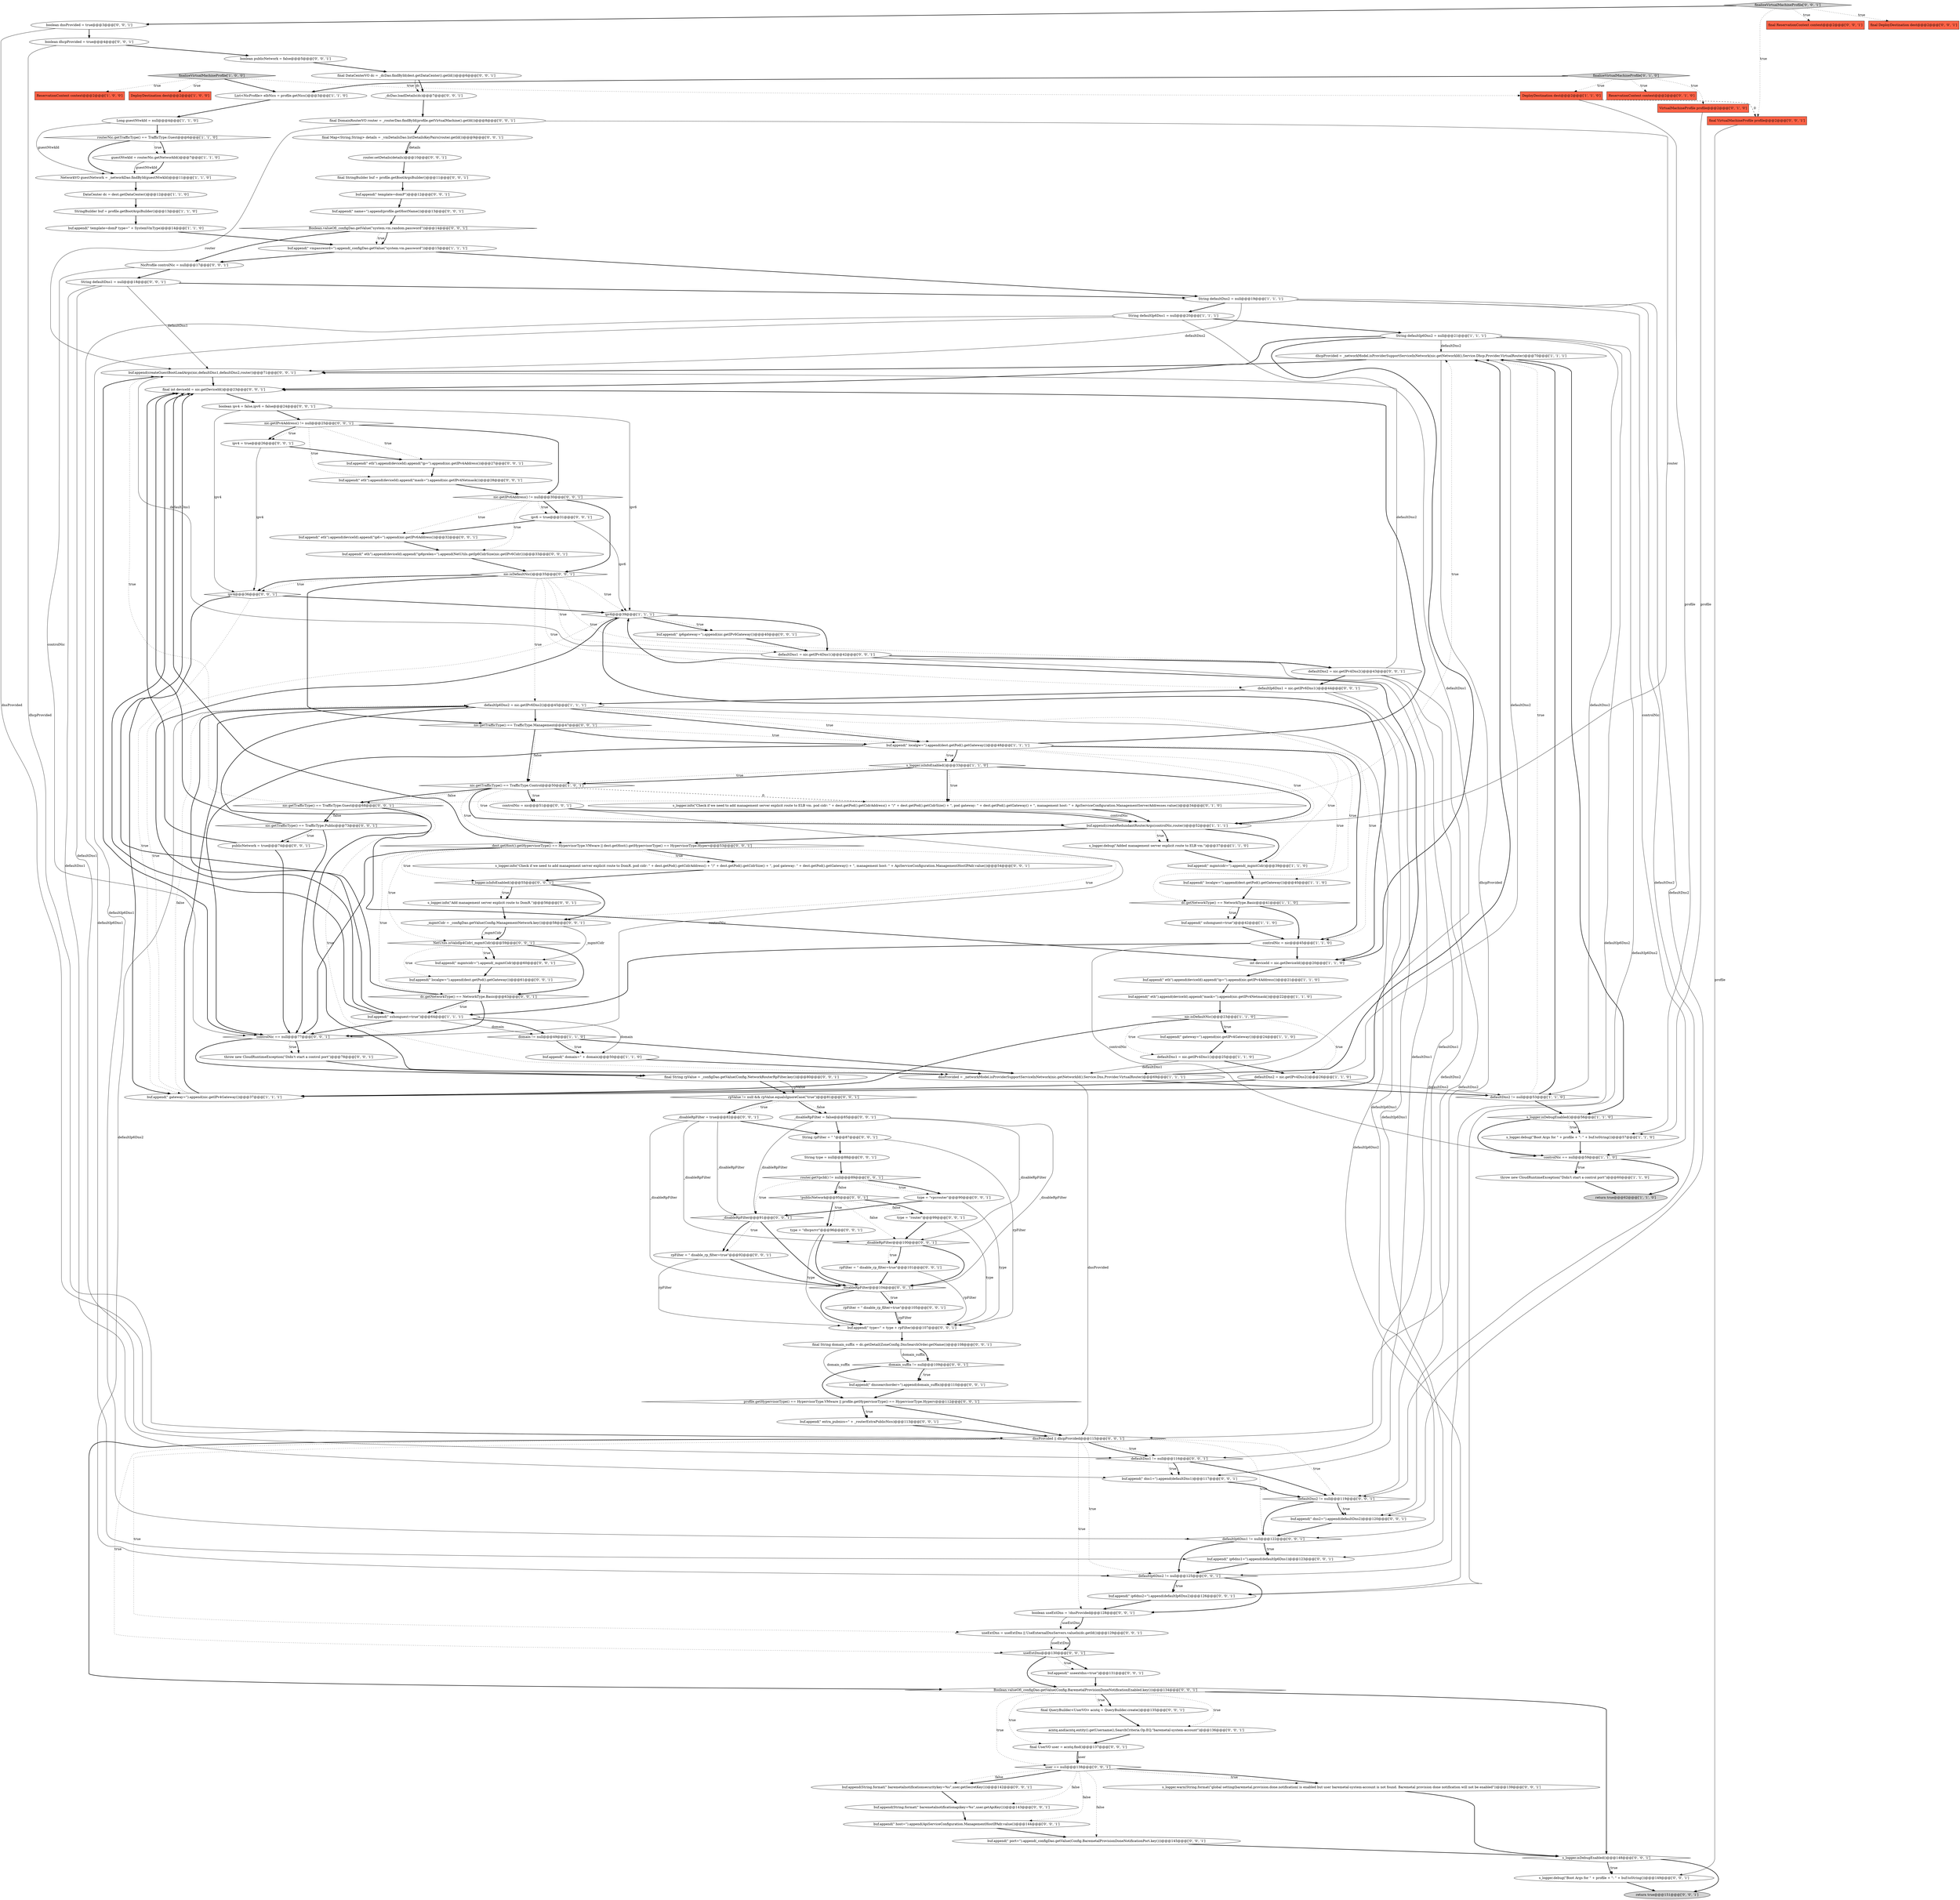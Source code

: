 digraph {
43 [style = filled, label = "StringBuilder buf = profile.getBootArgsBuilder()@@@13@@@['1', '1', '0']", fillcolor = white, shape = ellipse image = "AAA0AAABBB1BBB"];
67 [style = filled, label = "controlNic == null@@@77@@@['0', '0', '1']", fillcolor = white, shape = diamond image = "AAA0AAABBB3BBB"];
135 [style = filled, label = "useExtDns = useExtDns || UseExternalDnsServers.valueIn(dc.getId())@@@129@@@['0', '0', '1']", fillcolor = white, shape = ellipse image = "AAA0AAABBB3BBB"];
113 [style = filled, label = "boolean dnsProvided = true@@@3@@@['0', '0', '1']", fillcolor = white, shape = ellipse image = "AAA0AAABBB3BBB"];
72 [style = filled, label = "publicNetwork = true@@@74@@@['0', '0', '1']", fillcolor = white, shape = ellipse image = "AAA0AAABBB3BBB"];
51 [style = filled, label = "buf.append(String.format(\" baremetalnotificationapikey=%s\",user.getApiKey()))@@@143@@@['0', '0', '1']", fillcolor = white, shape = ellipse image = "AAA0AAABBB3BBB"];
15 [style = filled, label = "defaultDns2 = nic.getIPv4Dns2()@@@26@@@['1', '1', '0']", fillcolor = white, shape = ellipse image = "AAA0AAABBB1BBB"];
53 [style = filled, label = "buf.append(\" eth\").append(deviceId).append(\"ip=\").append(nic.getIPv4Address())@@@27@@@['0', '0', '1']", fillcolor = white, shape = ellipse image = "AAA0AAABBB3BBB"];
25 [style = filled, label = "buf.append(\" eth\").append(deviceId).append(\"ip=\").append(nic.getIPv4Address())@@@21@@@['1', '1', '0']", fillcolor = white, shape = ellipse image = "AAA0AAABBB1BBB"];
108 [style = filled, label = "final DomainRouterVO router = _routerDao.findById(profile.getVirtualMachine().getId())@@@8@@@['0', '0', '1']", fillcolor = white, shape = ellipse image = "AAA0AAABBB3BBB"];
120 [style = filled, label = "rpValue != null && rpValue.equalsIgnoreCase(\"true\")@@@81@@@['0', '0', '1']", fillcolor = white, shape = diamond image = "AAA0AAABBB3BBB"];
3 [style = filled, label = "routerNic.getTrafficType() == TrafficType.Guest@@@6@@@['1', '1', '0']", fillcolor = white, shape = diamond image = "AAA0AAABBB1BBB"];
111 [style = filled, label = "s_logger.info(\"Add management server explicit route to DomR.\")@@@56@@@['0', '0', '1']", fillcolor = white, shape = ellipse image = "AAA0AAABBB3BBB"];
21 [style = filled, label = "defaultDns1 = nic.getIPv4Dns1()@@@25@@@['1', '1', '0']", fillcolor = white, shape = ellipse image = "AAA0AAABBB1BBB"];
13 [style = filled, label = "controlNic = nic@@@45@@@['1', '1', '0']", fillcolor = white, shape = ellipse image = "AAA0AAABBB1BBB"];
110 [style = filled, label = "defaultIp6Dns1 != null@@@122@@@['0', '0', '1']", fillcolor = white, shape = diamond image = "AAA0AAABBB3BBB"];
142 [style = filled, label = "rpFilter = \" disable_rp_filter=true\"@@@101@@@['0', '0', '1']", fillcolor = white, shape = ellipse image = "AAA0AAABBB3BBB"];
91 [style = filled, label = "boolean useExtDns = !dnsProvided@@@128@@@['0', '0', '1']", fillcolor = white, shape = ellipse image = "AAA0AAABBB3BBB"];
128 [style = filled, label = "s_logger.info(\"Check if we need to add management server explicit route to DomR. pod cidr: \" + dest.getPod().getCidrAddress() + \"/\" + dest.getPod().getCidrSize() + \", pod gateway: \" + dest.getPod().getGateway() + \", management host: \" + ApiServiceConfiguration.ManagementHostIPAdr.value())@@@54@@@['0', '0', '1']", fillcolor = white, shape = ellipse image = "AAA0AAABBB3BBB"];
55 [style = filled, label = "buf.append(\" dns1=\").append(defaultDns1)@@@117@@@['0', '0', '1']", fillcolor = white, shape = ellipse image = "AAA0AAABBB3BBB"];
144 [style = filled, label = "buf.append(\" extra_pubnics=\" + _routerExtraPublicNics)@@@113@@@['0', '0', '1']", fillcolor = white, shape = ellipse image = "AAA0AAABBB3BBB"];
23 [style = filled, label = "s_logger.isInfoEnabled()@@@33@@@['1', '1', '0']", fillcolor = white, shape = diamond image = "AAA0AAABBB1BBB"];
70 [style = filled, label = "domain_suffix != null@@@109@@@['0', '0', '1']", fillcolor = white, shape = diamond image = "AAA0AAABBB3BBB"];
41 [style = filled, label = "dhcpProvided = _networkModel.isProviderSupportServiceInNetwork(nic.getNetworkId(),Service.Dhcp,Provider.VirtualRouter)@@@70@@@['1', '1', '1']", fillcolor = white, shape = ellipse image = "AAA0AAABBB1BBB"];
12 [style = filled, label = "return true@@@62@@@['1', '1', '0']", fillcolor = lightgray, shape = ellipse image = "AAA0AAABBB1BBB"];
88 [style = filled, label = "nic.getTrafficType() == TrafficType.Guest@@@68@@@['0', '0', '1']", fillcolor = white, shape = diamond image = "AAA0AAABBB3BBB"];
136 [style = filled, label = "ipv4 = true@@@26@@@['0', '0', '1']", fillcolor = white, shape = ellipse image = "AAA0AAABBB3BBB"];
7 [style = filled, label = "buf.append(\" localgw=\").append(dest.getPod().getGateway())@@@48@@@['1', '1', '1']", fillcolor = white, shape = ellipse image = "AAA0AAABBB1BBB"];
100 [style = filled, label = "buf.append(\" host=\").append(ApiServiceConfiguration.ManagementHostIPAdr.value())@@@144@@@['0', '0', '1']", fillcolor = white, shape = ellipse image = "AAA0AAABBB3BBB"];
104 [style = filled, label = "buf.append(\" eth\").append(deviceId).append(\"ip6prelen=\").append(NetUtils.getIp6CidrSize(nic.getIPv6Cidr()))@@@33@@@['0', '0', '1']", fillcolor = white, shape = ellipse image = "AAA0AAABBB3BBB"];
4 [style = filled, label = "List<NicProfile> elbNics = profile.getNics()@@@3@@@['1', '1', '0']", fillcolor = white, shape = ellipse image = "AAA0AAABBB1BBB"];
2 [style = filled, label = "String defaultIp6Dns1 = null@@@20@@@['1', '1', '1']", fillcolor = white, shape = ellipse image = "AAA0AAABBB1BBB"];
24 [style = filled, label = "buf.append(\" gateway=\").append(nic.getIPv4Gateway())@@@37@@@['1', '1', '1']", fillcolor = white, shape = ellipse image = "AAA0AAABBB1BBB"];
130 [style = filled, label = "ipv6 = true@@@31@@@['0', '0', '1']", fillcolor = white, shape = ellipse image = "AAA0AAABBB3BBB"];
134 [style = filled, label = "final String domain_suffix = dc.getDetail(ZoneConfig.DnsSearchOrder.getName())@@@108@@@['0', '0', '1']", fillcolor = white, shape = ellipse image = "AAA0AAABBB3BBB"];
61 [style = filled, label = "defaultIp6Dns2 != null@@@125@@@['0', '0', '1']", fillcolor = white, shape = diamond image = "AAA0AAABBB3BBB"];
6 [style = filled, label = "ipv6@@@39@@@['1', '1', '1']", fillcolor = white, shape = diamond image = "AAA0AAABBB1BBB"];
117 [style = filled, label = "buf.append(\" ip6dns1=\").append(defaultIp6Dns1)@@@123@@@['0', '0', '1']", fillcolor = white, shape = ellipse image = "AAA0AAABBB3BBB"];
116 [style = filled, label = "_dcDao.loadDetails(dc)@@@7@@@['0', '0', '1']", fillcolor = white, shape = ellipse image = "AAA0AAABBB3BBB"];
62 [style = filled, label = "String rpFilter = \" \"@@@87@@@['0', '0', '1']", fillcolor = white, shape = ellipse image = "AAA0AAABBB3BBB"];
56 [style = filled, label = "boolean ipv4 = false,ipv6 = false@@@24@@@['0', '0', '1']", fillcolor = white, shape = ellipse image = "AAA0AAABBB3BBB"];
20 [style = filled, label = "buf.append(\" domain=\" + domain)@@@50@@@['1', '1', '0']", fillcolor = white, shape = ellipse image = "AAA0AAABBB1BBB"];
1 [style = filled, label = "nic.getTrafficType() == TrafficType.Control@@@50@@@['1', '0', '1']", fillcolor = white, shape = diamond image = "AAA0AAABBB1BBB"];
60 [style = filled, label = "defaultDns1 != null@@@116@@@['0', '0', '1']", fillcolor = white, shape = diamond image = "AAA0AAABBB3BBB"];
145 [style = filled, label = "final UserVO user = acntq.find()@@@137@@@['0', '0', '1']", fillcolor = white, shape = ellipse image = "AAA0AAABBB3BBB"];
132 [style = filled, label = "buf.append(String.format(\" baremetalnotificationsecuritykey=%s\",user.getSecretKey()))@@@142@@@['0', '0', '1']", fillcolor = white, shape = ellipse image = "AAA0AAABBB3BBB"];
33 [style = filled, label = "defaultIp6Dns2 = nic.getIPv6Dns2()@@@45@@@['1', '1', '1']", fillcolor = white, shape = ellipse image = "AAA0AAABBB1BBB"];
9 [style = filled, label = "String defaultIp6Dns2 = null@@@21@@@['1', '1', '1']", fillcolor = white, shape = ellipse image = "AAA0AAABBB1BBB"];
66 [style = filled, label = "_mgmtCidr = _configDao.getValue(Config.ManagementNetwork.key())@@@58@@@['0', '0', '1']", fillcolor = white, shape = ellipse image = "AAA0AAABBB3BBB"];
81 [style = filled, label = "buf.append(\" mgmtcidr=\").append(_mgmtCidr)@@@60@@@['0', '0', '1']", fillcolor = white, shape = ellipse image = "AAA0AAABBB3BBB"];
22 [style = filled, label = "ReservationContext context@@@2@@@['1', '0', '0']", fillcolor = tomato, shape = box image = "AAA0AAABBB1BBB"];
99 [style = filled, label = "defaultDns1 = nic.getIPv4Dns1()@@@42@@@['0', '0', '1']", fillcolor = white, shape = ellipse image = "AAA0AAABBB3BBB"];
96 [style = filled, label = "defaultDns2 = nic.getIPv4Dns2()@@@43@@@['0', '0', '1']", fillcolor = white, shape = ellipse image = "AAA0AAABBB3BBB"];
46 [style = filled, label = "buf.append(\" sshonguest=true\")@@@42@@@['1', '1', '0']", fillcolor = white, shape = ellipse image = "AAA0AAABBB1BBB"];
102 [style = filled, label = "nic.getTrafficType() == TrafficType.Management@@@47@@@['0', '0', '1']", fillcolor = white, shape = diamond image = "AAA0AAABBB3BBB"];
37 [style = filled, label = "buf.append(\" sshonguest=true\")@@@64@@@['1', '1', '1']", fillcolor = white, shape = ellipse image = "AAA0AAABBB1BBB"];
31 [style = filled, label = "buf.append(createRedundantRouterArgs(controlNic,router))@@@52@@@['1', '1', '1']", fillcolor = white, shape = ellipse image = "AAA0AAABBB1BBB"];
119 [style = filled, label = "buf.append(\" localgw=\").append(dest.getPod().getGateway())@@@61@@@['0', '0', '1']", fillcolor = white, shape = ellipse image = "AAA0AAABBB3BBB"];
90 [style = filled, label = "type = \"vpcrouter\"@@@90@@@['0', '0', '1']", fillcolor = white, shape = ellipse image = "AAA0AAABBB3BBB"];
11 [style = filled, label = "DataCenter dc = dest.getDataCenter()@@@12@@@['1', '1', '0']", fillcolor = white, shape = ellipse image = "AAA0AAABBB1BBB"];
124 [style = filled, label = "_disableRpFilter = true@@@82@@@['0', '0', '1']", fillcolor = white, shape = ellipse image = "AAA0AAABBB3BBB"];
131 [style = filled, label = "router.getVpcId() != null@@@89@@@['0', '0', '1']", fillcolor = white, shape = diamond image = "AAA0AAABBB3BBB"];
98 [style = filled, label = "_disableRpFilter@@@104@@@['0', '0', '1']", fillcolor = white, shape = diamond image = "AAA0AAABBB3BBB"];
121 [style = filled, label = "defaultDns2 != null@@@119@@@['0', '0', '1']", fillcolor = white, shape = diamond image = "AAA0AAABBB3BBB"];
118 [style = filled, label = "buf.append(\" type=\" + type + rpFilter)@@@107@@@['0', '0', '1']", fillcolor = white, shape = ellipse image = "AAA0AAABBB3BBB"];
40 [style = filled, label = "DeployDestination dest@@@2@@@['1', '1', '0']", fillcolor = tomato, shape = box image = "AAA0AAABBB1BBB"];
36 [style = filled, label = "s_logger.debug(\"Added management server explicit route to ELB vm.\")@@@37@@@['1', '1', '0']", fillcolor = white, shape = ellipse image = "AAA0AAABBB1BBB"];
146 [style = filled, label = "nic.getIPv6Address() != null@@@30@@@['0', '0', '1']", fillcolor = white, shape = diamond image = "AAA0AAABBB3BBB"];
73 [style = filled, label = "nic.getTrafficType() == TrafficType.Public@@@73@@@['0', '0', '1']", fillcolor = white, shape = diamond image = "AAA0AAABBB3BBB"];
14 [style = filled, label = "guestNtwkId = routerNic.getNetworkId()@@@7@@@['1', '1', '0']", fillcolor = white, shape = ellipse image = "AAA0AAABBB1BBB"];
76 [style = filled, label = "buf.append(\" name=\").append(profile.getHostName())@@@13@@@['0', '0', '1']", fillcolor = white, shape = ellipse image = "AAA0AAABBB3BBB"];
87 [style = filled, label = "profile.getHypervisorType() == HypervisorType.VMware || profile.getHypervisorType() == HypervisorType.Hyperv@@@112@@@['0', '0', '1']", fillcolor = white, shape = diamond image = "AAA0AAABBB3BBB"];
95 [style = filled, label = "controlNic = nic@@@51@@@['0', '0', '1']", fillcolor = white, shape = ellipse image = "AAA0AAABBB3BBB"];
28 [style = filled, label = "nic.isDefaultNic()@@@23@@@['1', '1', '0']", fillcolor = white, shape = diamond image = "AAA0AAABBB1BBB"];
106 [style = filled, label = "useExtDns@@@130@@@['0', '0', '1']", fillcolor = white, shape = diamond image = "AAA0AAABBB3BBB"];
126 [style = filled, label = "type = \"router\"@@@99@@@['0', '0', '1']", fillcolor = white, shape = ellipse image = "AAA0AAABBB3BBB"];
35 [style = filled, label = "String defaultDns2 = null@@@19@@@['1', '1', '1']", fillcolor = white, shape = ellipse image = "AAA0AAABBB1BBB"];
84 [style = filled, label = "nic.getIPv4Address() != null@@@25@@@['0', '0', '1']", fillcolor = white, shape = diamond image = "AAA0AAABBB3BBB"];
32 [style = filled, label = "controlNic == null@@@59@@@['1', '1', '0']", fillcolor = white, shape = diamond image = "AAA0AAABBB1BBB"];
34 [style = filled, label = "domain != null@@@49@@@['1', '1', '0']", fillcolor = white, shape = diamond image = "AAA0AAABBB1BBB"];
10 [style = filled, label = "finalizeVirtualMachineProfile['1', '0', '0']", fillcolor = lightgray, shape = diamond image = "AAA0AAABBB1BBB"];
52 [style = filled, label = "final Map<String,String> details = _vmDetailsDao.listDetailsKeyPairs(router.getId())@@@9@@@['0', '0', '1']", fillcolor = white, shape = ellipse image = "AAA0AAABBB3BBB"];
79 [style = filled, label = "!publicNetwork@@@95@@@['0', '0', '1']", fillcolor = white, shape = diamond image = "AAA0AAABBB3BBB"];
54 [style = filled, label = "final StringBuilder buf = profile.getBootArgsBuilder()@@@11@@@['0', '0', '1']", fillcolor = white, shape = ellipse image = "AAA0AAABBB3BBB"];
129 [style = filled, label = "final int deviceId = nic.getDeviceId()@@@23@@@['0', '0', '1']", fillcolor = white, shape = ellipse image = "AAA0AAABBB3BBB"];
17 [style = filled, label = "dc.getNetworkType() == NetworkType.Basic@@@41@@@['1', '1', '0']", fillcolor = white, shape = diamond image = "AAA0AAABBB1BBB"];
109 [style = filled, label = "nic.isDefaultNic()@@@35@@@['0', '0', '1']", fillcolor = white, shape = diamond image = "AAA0AAABBB3BBB"];
125 [style = filled, label = "buf.append(\" eth\").append(deviceId).append(\"mask=\").append(nic.getIPv4Netmask())@@@28@@@['0', '0', '1']", fillcolor = white, shape = ellipse image = "AAA0AAABBB3BBB"];
127 [style = filled, label = "final VirtualMachineProfile profile@@@2@@@['0', '0', '1']", fillcolor = tomato, shape = box image = "AAA0AAABBB3BBB"];
143 [style = filled, label = "final DataCenterVO dc = _dcDao.findById(dest.getDataCenter().getId())@@@6@@@['0', '0', '1']", fillcolor = white, shape = ellipse image = "AAA0AAABBB3BBB"];
30 [style = filled, label = "int deviceId = nic.getDeviceId()@@@20@@@['1', '1', '0']", fillcolor = white, shape = ellipse image = "AAA0AAABBB1BBB"];
48 [style = filled, label = "ReservationContext context@@@2@@@['0', '1', '0']", fillcolor = tomato, shape = box image = "AAA0AAABBB2BBB"];
112 [style = filled, label = "router.setDetails(details)@@@10@@@['0', '0', '1']", fillcolor = white, shape = ellipse image = "AAA0AAABBB3BBB"];
115 [style = filled, label = "_disableRpFilter@@@100@@@['0', '0', '1']", fillcolor = white, shape = diamond image = "AAA0AAABBB3BBB"];
65 [style = filled, label = "String type = null@@@88@@@['0', '0', '1']", fillcolor = white, shape = ellipse image = "AAA0AAABBB3BBB"];
26 [style = filled, label = "buf.append(\" template=domP type=\" + SystemVmType)@@@14@@@['1', '1', '0']", fillcolor = white, shape = ellipse image = "AAA0AAABBB1BBB"];
16 [style = filled, label = "Long guestNtwkId = null@@@4@@@['1', '1', '0']", fillcolor = white, shape = ellipse image = "AAA0AAABBB1BBB"];
44 [style = filled, label = "buf.append(\" localgw=\").append(dest.getPod().getGateway())@@@40@@@['1', '1', '0']", fillcolor = white, shape = ellipse image = "AAA0AAABBB1BBB"];
123 [style = filled, label = "buf.append(\" eth\").append(deviceId).append(\"ip6=\").append(nic.getIPv6Address())@@@32@@@['0', '0', '1']", fillcolor = white, shape = ellipse image = "AAA0AAABBB3BBB"];
149 [style = filled, label = "_disableRpFilter@@@91@@@['0', '0', '1']", fillcolor = white, shape = diamond image = "AAA0AAABBB3BBB"];
139 [style = filled, label = "buf.append(\" dnssearchorder=\").append(domain_suffix)@@@110@@@['0', '0', '1']", fillcolor = white, shape = ellipse image = "AAA0AAABBB3BBB"];
148 [style = filled, label = "String defaultDns1 = null@@@18@@@['0', '0', '1']", fillcolor = white, shape = ellipse image = "AAA0AAABBB3BBB"];
137 [style = filled, label = "NetUtils.isValidIp4Cidr(_mgmtCidr)@@@59@@@['0', '0', '1']", fillcolor = white, shape = diamond image = "AAA0AAABBB3BBB"];
94 [style = filled, label = "dnsProvided || dhcpProvided@@@115@@@['0', '0', '1']", fillcolor = white, shape = diamond image = "AAA0AAABBB3BBB"];
80 [style = filled, label = "final String rpValue = _configDao.getValue(Config.NetworkRouterRpFilter.key())@@@80@@@['0', '0', '1']", fillcolor = white, shape = ellipse image = "AAA0AAABBB3BBB"];
57 [style = filled, label = "final ReservationContext context@@@2@@@['0', '0', '1']", fillcolor = tomato, shape = box image = "AAA0AAABBB3BBB"];
39 [style = filled, label = "DeployDestination dest@@@2@@@['1', '0', '0']", fillcolor = tomato, shape = box image = "AAA0AAABBB1BBB"];
83 [style = filled, label = "defaultIp6Dns1 = nic.getIPv6Dns1()@@@44@@@['0', '0', '1']", fillcolor = white, shape = ellipse image = "AAA0AAABBB3BBB"];
5 [style = filled, label = "buf.append(\" vmpassword=\").append(_configDao.getValue(\"system.vm.password\"))@@@15@@@['1', '1', '1']", fillcolor = white, shape = ellipse image = "AAA0AAABBB1BBB"];
58 [style = filled, label = "buf.append(\" ip6gateway=\").append(nic.getIPv6Gateway())@@@40@@@['0', '0', '1']", fillcolor = white, shape = ellipse image = "AAA0AAABBB3BBB"];
64 [style = filled, label = "dc.getNetworkType() == NetworkType.Basic@@@63@@@['0', '0', '1']", fillcolor = white, shape = diamond image = "AAA0AAABBB3BBB"];
75 [style = filled, label = "final DeployDestination dest@@@2@@@['0', '0', '1']", fillcolor = tomato, shape = box image = "AAA0AAABBB3BBB"];
133 [style = filled, label = "buf.append(\" dns2=\").append(defaultDns2)@@@120@@@['0', '0', '1']", fillcolor = white, shape = ellipse image = "AAA0AAABBB3BBB"];
105 [style = filled, label = "Boolean.valueOf(_configDao.getValue(Config.BaremetalProvisionDoneNotificationEnabled.key()))@@@134@@@['0', '0', '1']", fillcolor = white, shape = diamond image = "AAA0AAABBB3BBB"];
92 [style = filled, label = "buf.append(\" template=domP\")@@@12@@@['0', '0', '1']", fillcolor = white, shape = ellipse image = "AAA0AAABBB3BBB"];
19 [style = filled, label = "buf.append(\" gateway=\").append(nic.getIPv4Gateway())@@@24@@@['1', '1', '0']", fillcolor = white, shape = ellipse image = "AAA0AAABBB1BBB"];
97 [style = filled, label = "ipv4@@@36@@@['0', '0', '1']", fillcolor = white, shape = diamond image = "AAA0AAABBB3BBB"];
63 [style = filled, label = "user == null@@@138@@@['0', '0', '1']", fillcolor = white, shape = diamond image = "AAA0AAABBB3BBB"];
74 [style = filled, label = "buf.append(createGuestBootLoadArgs(nic,defaultDns1,defaultDns2,router))@@@71@@@['0', '0', '1']", fillcolor = white, shape = ellipse image = "AAA0AAABBB3BBB"];
50 [style = filled, label = "s_logger.info(\"Check if we need to add management server explicit route to ELB vm. pod cidr: \" + dest.getPod().getCidrAddress() + \"/\" + dest.getPod().getCidrSize() + \", pod gateway: \" + dest.getPod().getGateway() + \", management host: \" + ApiServiceConfiguration.ManagementServerAddresses.value())@@@34@@@['0', '1', '0']", fillcolor = white, shape = ellipse image = "AAA1AAABBB2BBB"];
147 [style = filled, label = "dest.getHost().getHypervisorType() == HypervisorType.VMware || dest.getHost().getHypervisorType() == HypervisorType.Hyperv@@@53@@@['0', '0', '1']", fillcolor = white, shape = diamond image = "AAA0AAABBB3BBB"];
141 [style = filled, label = "NicProfile controlNic = null@@@17@@@['0', '0', '1']", fillcolor = white, shape = ellipse image = "AAA0AAABBB3BBB"];
78 [style = filled, label = "s_logger.isInfoEnabled()@@@55@@@['0', '0', '1']", fillcolor = white, shape = diamond image = "AAA0AAABBB3BBB"];
107 [style = filled, label = "acntq.and(acntq.entity().getUsername(),SearchCriteria.Op.EQ,\"baremetal-system-account\")@@@136@@@['0', '0', '1']", fillcolor = white, shape = ellipse image = "AAA0AAABBB3BBB"];
68 [style = filled, label = "final QueryBuilder<UserVO> acntq = QueryBuilder.create()@@@135@@@['0', '0', '1']", fillcolor = white, shape = ellipse image = "AAA0AAABBB3BBB"];
38 [style = filled, label = "dnsProvided = _networkModel.isProviderSupportServiceInNetwork(nic.getNetworkId(),Service.Dns,Provider.VirtualRouter)@@@69@@@['1', '1', '1']", fillcolor = white, shape = ellipse image = "AAA0AAABBB1BBB"];
86 [style = filled, label = "return true@@@151@@@['0', '0', '1']", fillcolor = lightgray, shape = ellipse image = "AAA0AAABBB3BBB"];
103 [style = filled, label = "buf.append(\" port=\").append(_configDao.getValue(Config.BaremetalProvisionDoneNotificationPort.key()))@@@145@@@['0', '0', '1']", fillcolor = white, shape = ellipse image = "AAA0AAABBB3BBB"];
150 [style = filled, label = "rpFilter = \" disable_rp_filter=true\"@@@105@@@['0', '0', '1']", fillcolor = white, shape = ellipse image = "AAA0AAABBB3BBB"];
0 [style = filled, label = "NetworkVO guestNetwork = _networkDao.findById(guestNtwkId)@@@11@@@['1', '1', '0']", fillcolor = white, shape = ellipse image = "AAA0AAABBB1BBB"];
47 [style = filled, label = "VirtualMachineProfile profile@@@2@@@['0', '1', '0']", fillcolor = tomato, shape = box image = "AAA0AAABBB2BBB"];
85 [style = filled, label = "rpFilter = \" disable_rp_filter=true\"@@@92@@@['0', '0', '1']", fillcolor = white, shape = ellipse image = "AAA0AAABBB3BBB"];
45 [style = filled, label = "defaultDns2 != null@@@53@@@['1', '1', '0']", fillcolor = white, shape = diamond image = "AAA0AAABBB1BBB"];
27 [style = filled, label = "throw new CloudRuntimeException(\"Didn't start a control port\")@@@60@@@['1', '1', '0']", fillcolor = white, shape = ellipse image = "AAA0AAABBB1BBB"];
101 [style = filled, label = "s_logger.warn(String.format(\"global setting(baremetal.provision.done.notification( is enabled but user baremetal-system-account is not found. Baremetal provision done notification will not be enabled\"))@@@139@@@['0', '0', '1']", fillcolor = white, shape = ellipse image = "AAA0AAABBB3BBB"];
18 [style = filled, label = "buf.append(\" eth\").append(deviceId).append(\"mask=\").append(nic.getIPv4Netmask())@@@22@@@['1', '1', '0']", fillcolor = white, shape = ellipse image = "AAA0AAABBB1BBB"];
8 [style = filled, label = "s_logger.isDebugEnabled()@@@56@@@['1', '1', '0']", fillcolor = white, shape = diamond image = "AAA0AAABBB1BBB"];
140 [style = filled, label = "buf.append(\" ip6dns2=\").append(defaultIp6Dns2)@@@126@@@['0', '0', '1']", fillcolor = white, shape = ellipse image = "AAA0AAABBB3BBB"];
59 [style = filled, label = "throw new CloudRuntimeException(\"Didn't start a control port\")@@@78@@@['0', '0', '1']", fillcolor = white, shape = ellipse image = "AAA0AAABBB3BBB"];
122 [style = filled, label = "type = \"dhcpsrvr\"@@@96@@@['0', '0', '1']", fillcolor = white, shape = ellipse image = "AAA0AAABBB3BBB"];
114 [style = filled, label = "finalizeVirtualMachineProfile['0', '0', '1']", fillcolor = lightgray, shape = diamond image = "AAA0AAABBB3BBB"];
69 [style = filled, label = "Boolean.valueOf(_configDao.getValue(\"system.vm.random.password\"))@@@14@@@['0', '0', '1']", fillcolor = white, shape = diamond image = "AAA0AAABBB3BBB"];
42 [style = filled, label = "buf.append(\" mgmtcidr=\").append(_mgmtCidr)@@@39@@@['1', '1', '0']", fillcolor = white, shape = ellipse image = "AAA0AAABBB1BBB"];
71 [style = filled, label = "s_logger.debug(\"Boot Args for \" + profile + \": \" + buf.toString())@@@149@@@['0', '0', '1']", fillcolor = white, shape = ellipse image = "AAA0AAABBB3BBB"];
49 [style = filled, label = "finalizeVirtualMachineProfile['0', '1', '0']", fillcolor = lightgray, shape = diamond image = "AAA0AAABBB2BBB"];
82 [style = filled, label = "s_logger.isDebugEnabled()@@@148@@@['0', '0', '1']", fillcolor = white, shape = diamond image = "AAA0AAABBB3BBB"];
29 [style = filled, label = "s_logger.debug(\"Boot Args for \" + profile + \": \" + buf.toString())@@@57@@@['1', '1', '0']", fillcolor = white, shape = ellipse image = "AAA0AAABBB1BBB"];
93 [style = filled, label = "boolean dhcpProvided = true@@@4@@@['0', '0', '1']", fillcolor = white, shape = ellipse image = "AAA0AAABBB3BBB"];
89 [style = filled, label = "_disableRpFilter = false@@@85@@@['0', '0', '1']", fillcolor = white, shape = ellipse image = "AAA0AAABBB3BBB"];
77 [style = filled, label = "boolean publicNetwork = false@@@5@@@['0', '0', '1']", fillcolor = white, shape = ellipse image = "AAA0AAABBB3BBB"];
138 [style = filled, label = "buf.append(\" useextdns=true\")@@@131@@@['0', '0', '1']", fillcolor = white, shape = ellipse image = "AAA0AAABBB3BBB"];
7->23 [style = bold, label=""];
134->70 [style = solid, label="domain_suffix"];
66->137 [style = bold, label=""];
36->42 [style = bold, label=""];
33->61 [style = solid, label="defaultIp6Dns2"];
84->136 [style = dotted, label="true"];
83->117 [style = solid, label="defaultIp6Dns1"];
147->67 [style = bold, label=""];
6->37 [style = bold, label=""];
78->111 [style = dotted, label="true"];
136->53 [style = bold, label=""];
37->67 [style = bold, label=""];
140->91 [style = bold, label=""];
52->112 [style = bold, label=""];
150->118 [style = bold, label=""];
64->37 [style = bold, label=""];
79->115 [style = dotted, label="false"];
79->126 [style = dotted, label="false"];
34->38 [style = bold, label=""];
94->91 [style = dotted, label="true"];
116->108 [style = bold, label=""];
35->32 [style = solid, label="controlNic"];
84->136 [style = bold, label=""];
146->130 [style = bold, label=""];
34->20 [style = dotted, label="true"];
61->140 [style = bold, label=""];
91->135 [style = solid, label="useExtDns"];
133->110 [style = bold, label=""];
17->46 [style = dotted, label="true"];
106->138 [style = bold, label=""];
31->36 [style = bold, label=""];
109->97 [style = bold, label=""];
147->66 [style = dotted, label="true"];
42->44 [style = bold, label=""];
7->23 [style = dotted, label="true"];
10->40 [style = dotted, label="true"];
79->122 [style = bold, label=""];
33->13 [style = dotted, label="true"];
148->55 [style = solid, label="defaultDns1"];
62->65 [style = bold, label=""];
85->98 [style = bold, label=""];
108->31 [style = solid, label="router"];
105->68 [style = bold, label=""];
128->78 [style = bold, label=""];
111->66 [style = bold, label=""];
28->19 [style = bold, label=""];
78->111 [style = bold, label=""];
96->121 [style = solid, label="defaultDns2"];
0->11 [style = bold, label=""];
44->17 [style = bold, label=""];
33->37 [style = bold, label=""];
37->34 [style = bold, label=""];
67->80 [style = bold, label=""];
10->4 [style = bold, label=""];
9->41 [style = solid, label="defaultDns2"];
54->92 [style = bold, label=""];
68->107 [style = bold, label=""];
1->88 [style = bold, label=""];
63->132 [style = bold, label=""];
94->135 [style = dotted, label="true"];
121->133 [style = dotted, label="true"];
38->45 [style = bold, label=""];
6->99 [style = bold, label=""];
64->67 [style = bold, label=""];
139->87 [style = bold, label=""];
31->36 [style = dotted, label="true"];
94->60 [style = dotted, label="true"];
23->50 [style = bold, label=""];
45->41 [style = dotted, label="true"];
72->67 [style = bold, label=""];
82->86 [style = bold, label=""];
33->102 [style = bold, label=""];
15->24 [style = bold, label=""];
25->18 [style = bold, label=""];
102->7 [style = bold, label=""];
109->83 [style = dotted, label="true"];
56->84 [style = bold, label=""];
82->71 [style = dotted, label="true"];
66->81 [style = solid, label="_mgmtCidr"];
58->99 [style = bold, label=""];
60->55 [style = dotted, label="true"];
90->149 [style = bold, label=""];
41->8 [style = bold, label=""];
35->74 [style = solid, label="defaultDns2"];
131->79 [style = bold, label=""];
105->107 [style = dotted, label="true"];
106->138 [style = dotted, label="true"];
53->125 [style = bold, label=""];
122->98 [style = bold, label=""];
99->96 [style = bold, label=""];
102->1 [style = dotted, label="false"];
6->30 [style = bold, label=""];
67->59 [style = bold, label=""];
118->134 [style = bold, label=""];
79->122 [style = dotted, label="true"];
40->127 [style = dashed, label="0"];
102->7 [style = dotted, label="true"];
23->1 [style = bold, label=""];
105->145 [style = dotted, label="true"];
26->5 [style = bold, label=""];
63->100 [style = dotted, label="false"];
83->110 [style = solid, label="defaultIp6Dns1"];
49->48 [style = dotted, label="true"];
24->33 [style = dotted, label="false"];
28->15 [style = dotted, label="true"];
49->47 [style = dotted, label="true"];
91->135 [style = bold, label=""];
96->83 [style = bold, label=""];
71->86 [style = bold, label=""];
115->98 [style = bold, label=""];
9->30 [style = bold, label=""];
32->27 [style = dotted, label="true"];
7->44 [style = dotted, label="true"];
89->98 [style = solid, label="_disableRpFilter"];
149->98 [style = bold, label=""];
145->63 [style = solid, label="user"];
13->37 [style = bold, label=""];
7->31 [style = dotted, label="true"];
41->94 [style = solid, label="dhcpProvided"];
21->38 [style = solid, label="defaultDns1"];
119->64 [style = bold, label=""];
73->72 [style = bold, label=""];
148->74 [style = solid, label="defaultDns1"];
136->97 [style = solid, label="ipv4"];
147->129 [style = bold, label=""];
147->78 [style = dotted, label="true"];
147->128 [style = bold, label=""];
87->144 [style = bold, label=""];
55->121 [style = bold, label=""];
149->85 [style = dotted, label="true"];
11->43 [style = bold, label=""];
134->139 [style = solid, label="domain_suffix"];
47->29 [style = solid, label="profile"];
90->118 [style = solid, label="type"];
41->74 [style = bold, label=""];
50->31 [style = bold, label=""];
63->103 [style = dotted, label="false"];
51->100 [style = bold, label=""];
73->67 [style = bold, label=""];
64->37 [style = dotted, label="true"];
1->95 [style = dotted, label="true"];
82->71 [style = bold, label=""];
15->41 [style = solid, label="defaultDns2"];
146->109 [style = bold, label=""];
105->82 [style = bold, label=""];
147->137 [style = dotted, label="true"];
97->6 [style = bold, label=""];
114->127 [style = dotted, label="true"];
2->117 [style = solid, label="defaultIp6Dns1"];
95->31 [style = bold, label=""];
21->15 [style = bold, label=""];
92->76 [style = bold, label=""];
129->56 [style = bold, label=""];
74->129 [style = bold, label=""];
130->6 [style = solid, label="ipv6"];
32->27 [style = bold, label=""];
33->7 [style = bold, label=""];
81->119 [style = bold, label=""];
98->118 [style = bold, label=""];
35->133 [style = solid, label="defaultDns2"];
5->35 [style = bold, label=""];
60->121 [style = bold, label=""];
137->119 [style = dotted, label="true"];
109->97 [style = dotted, label="true"];
120->89 [style = dotted, label="false"];
24->6 [style = bold, label=""];
63->51 [style = dotted, label="false"];
8->29 [style = dotted, label="true"];
98->150 [style = bold, label=""];
63->101 [style = dotted, label="true"];
105->63 [style = dotted, label="true"];
98->150 [style = dotted, label="true"];
110->117 [style = dotted, label="true"];
95->67 [style = solid, label="controlNic"];
107->145 [style = bold, label=""];
93->77 [style = bold, label=""];
63->101 [style = bold, label=""];
13->30 [style = bold, label=""];
131->79 [style = dotted, label="false"];
1->147 [style = dotted, label="true"];
16->0 [style = solid, label="guestNtwkId"];
38->94 [style = solid, label="dnsProvided"];
120->124 [style = dotted, label="true"];
37->129 [style = bold, label=""];
9->129 [style = bold, label=""];
88->74 [style = dotted, label="true"];
30->25 [style = bold, label=""];
94->106 [style = dotted, label="true"];
37->34 [style = solid, label="domain"];
132->51 [style = bold, label=""];
146->123 [style = dotted, label="true"];
143->116 [style = bold, label=""];
28->24 [style = bold, label=""];
1->50 [style = dashed, label="0"];
95->31 [style = solid, label="controlNic"];
63->132 [style = dotted, label="false"];
137->81 [style = bold, label=""];
100->103 [style = bold, label=""];
99->74 [style = solid, label="defaultDns1"];
17->46 [style = bold, label=""];
24->6 [style = dotted, label="true"];
141->148 [style = bold, label=""];
33->7 [style = dotted, label="true"];
83->33 [style = bold, label=""];
9->45 [style = solid, label="defaultDns2"];
102->1 [style = bold, label=""];
115->142 [style = bold, label=""];
124->98 [style = solid, label="_disableRpFilter"];
56->97 [style = solid, label="ipv4"];
38->41 [style = bold, label=""];
45->41 [style = bold, label=""];
14->0 [style = bold, label=""];
70->139 [style = bold, label=""];
34->20 [style = bold, label=""];
7->13 [style = bold, label=""];
29->32 [style = bold, label=""];
17->13 [style = bold, label=""];
60->55 [style = bold, label=""];
124->115 [style = solid, label="_disableRpFilter"];
138->105 [style = bold, label=""];
89->115 [style = solid, label="_disableRpFilter"];
88->73 [style = bold, label=""];
2->110 [style = solid, label="defaultIp6Dns1"];
121->133 [style = bold, label=""];
120->124 [style = bold, label=""];
109->102 [style = bold, label=""];
88->38 [style = bold, label=""];
9->140 [style = solid, label="defaultIp6Dns2"];
137->64 [style = bold, label=""];
3->14 [style = bold, label=""];
147->128 [style = dotted, label="true"];
117->61 [style = bold, label=""];
124->149 [style = solid, label="_disableRpFilter"];
13->32 [style = solid, label="controlNic"];
88->73 [style = dotted, label="false"];
76->69 [style = bold, label=""];
87->144 [style = dotted, label="true"];
137->81 [style = dotted, label="true"];
96->74 [style = solid, label="defaultDns2"];
45->8 [style = bold, label=""];
64->129 [style = bold, label=""];
110->61 [style = bold, label=""];
56->6 [style = solid, label="ipv6"];
1->31 [style = bold, label=""];
10->39 [style = dotted, label="true"];
67->59 [style = dotted, label="true"];
130->123 [style = bold, label=""];
84->125 [style = dotted, label="true"];
2->38 [style = solid, label="defaultDns1"];
108->74 [style = solid, label="router"];
69->141 [style = bold, label=""];
74->67 [style = bold, label=""];
108->52 [style = bold, label=""];
97->24 [style = bold, label=""];
124->62 [style = bold, label=""];
23->31 [style = bold, label=""];
2->9 [style = bold, label=""];
6->58 [style = bold, label=""];
28->19 [style = dotted, label="true"];
142->98 [style = bold, label=""];
5->141 [style = bold, label=""];
65->131 [style = bold, label=""];
15->45 [style = solid, label="defaultDns2"];
33->140 [style = solid, label="defaultIp6Dns2"];
7->42 [style = dotted, label="true"];
7->129 [style = bold, label=""];
88->38 [style = dotted, label="true"];
69->5 [style = dotted, label="true"];
23->50 [style = dotted, label="true"];
72->129 [style = bold, label=""];
7->17 [style = dotted, label="true"];
146->130 [style = dotted, label="true"];
3->14 [style = dotted, label="true"];
146->104 [style = dotted, label="true"];
9->61 [style = solid, label="defaultIp6Dns2"];
19->21 [style = bold, label=""];
33->30 [style = bold, label=""];
31->42 [style = bold, label=""];
73->129 [style = bold, label=""];
87->94 [style = bold, label=""];
126->118 [style = solid, label="type"];
20->38 [style = bold, label=""];
110->117 [style = bold, label=""];
103->82 [style = bold, label=""];
43->26 [style = bold, label=""];
96->133 [style = solid, label="defaultDns2"];
1->31 [style = dotted, label="true"];
131->90 [style = bold, label=""];
80->120 [style = solid, label="rpValue"];
6->58 [style = dotted, label="true"];
114->113 [style = bold, label=""];
120->89 [style = bold, label=""];
125->146 [style = bold, label=""];
59->80 [style = bold, label=""];
94->61 [style = dotted, label="true"];
142->118 [style = solid, label="rpFilter"];
24->33 [style = bold, label=""];
37->20 [style = solid, label="domain"];
61->140 [style = dotted, label="true"];
18->28 [style = bold, label=""];
148->60 [style = solid, label="defaultDns1"];
145->63 [style = bold, label=""];
94->121 [style = dotted, label="true"];
127->71 [style = solid, label="profile"];
84->146 [style = bold, label=""];
85->118 [style = solid, label="rpFilter"];
131->90 [style = dotted, label="true"];
104->109 [style = bold, label=""];
135->106 [style = solid, label="useExtDns"];
79->126 [style = bold, label=""];
147->64 [style = dotted, label="true"];
40->29 [style = solid, label="profile"];
7->67 [style = bold, label=""];
141->67 [style = solid, label="controlNic"];
73->72 [style = dotted, label="true"];
1->88 [style = dotted, label="false"];
99->55 [style = solid, label="defaultDns1"];
49->4 [style = bold, label=""];
52->112 [style = solid, label="details"];
8->32 [style = bold, label=""];
122->118 [style = solid, label="type"];
1->95 [style = bold, label=""];
143->116 [style = solid, label="dc"];
105->68 [style = dotted, label="true"];
114->75 [style = dotted, label="true"];
69->5 [style = bold, label=""];
28->21 [style = dotted, label="true"];
113->94 [style = solid, label="dnsProvided"];
106->105 [style = bold, label=""];
93->94 [style = solid, label="dhcpProvided"];
109->33 [style = dotted, label="true"];
35->2 [style = bold, label=""];
99->60 [style = solid, label="defaultDns1"];
61->91 [style = bold, label=""];
35->121 [style = solid, label="defaultDns2"];
4->16 [style = bold, label=""];
89->149 [style = solid, label="_disableRpFilter"];
131->149 [style = dotted, label="true"];
109->96 [style = dotted, label="true"];
94->105 [style = bold, label=""];
94->110 [style = dotted, label="true"];
109->99 [style = dotted, label="true"];
88->41 [style = dotted, label="true"];
109->6 [style = dotted, label="true"];
114->57 [style = dotted, label="true"];
23->1 [style = dotted, label="true"];
150->118 [style = solid, label="rpFilter"];
16->3 [style = bold, label=""];
149->85 [style = bold, label=""];
49->40 [style = dotted, label="true"];
94->60 [style = bold, label=""];
97->24 [style = dotted, label="true"];
78->66 [style = bold, label=""];
80->120 [style = bold, label=""];
70->87 [style = bold, label=""];
89->62 [style = bold, label=""];
121->110 [style = bold, label=""];
46->13 [style = bold, label=""];
32->12 [style = bold, label=""];
112->54 [style = bold, label=""];
27->12 [style = bold, label=""];
77->143 [style = bold, label=""];
134->70 [style = bold, label=""];
148->35 [style = bold, label=""];
70->139 [style = dotted, label="true"];
10->22 [style = dotted, label="true"];
101->82 [style = bold, label=""];
62->118 [style = solid, label="rpFilter"];
8->29 [style = bold, label=""];
84->53 [style = dotted, label="true"];
66->137 [style = solid, label="_mgmtCidr"];
31->147 [style = bold, label=""];
3->0 [style = bold, label=""];
14->0 [style = solid, label="guestNtwkId"];
113->93 [style = bold, label=""];
135->106 [style = bold, label=""];
144->94 [style = bold, label=""];
115->142 [style = dotted, label="true"];
123->104 [style = bold, label=""];
126->115 [style = bold, label=""];
}
